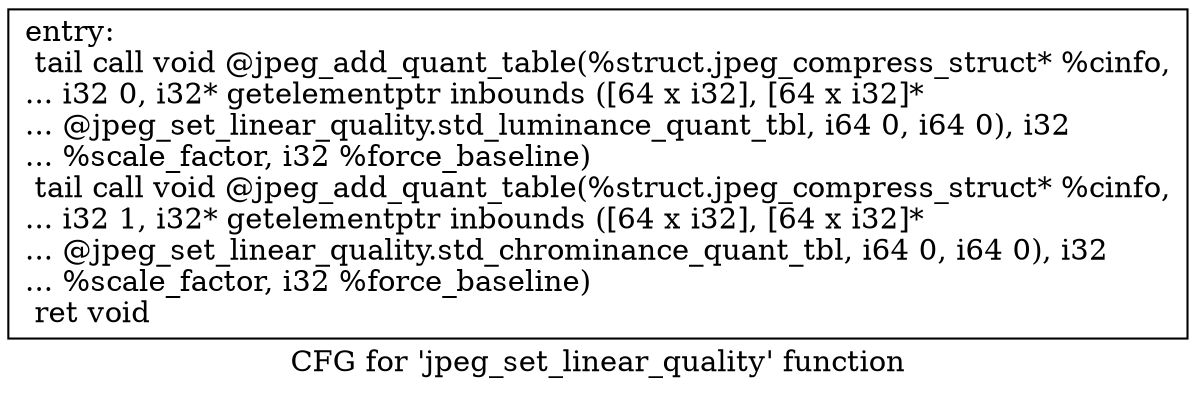 digraph "CFG for 'jpeg_set_linear_quality' function" {
	label="CFG for 'jpeg_set_linear_quality' function";

	Node0x66001c0 [shape=record,label="{entry:\l  tail call void @jpeg_add_quant_table(%struct.jpeg_compress_struct* %cinfo,\l... i32 0, i32* getelementptr inbounds ([64 x i32], [64 x i32]*\l... @jpeg_set_linear_quality.std_luminance_quant_tbl, i64 0, i64 0), i32\l... %scale_factor, i32 %force_baseline)\l  tail call void @jpeg_add_quant_table(%struct.jpeg_compress_struct* %cinfo,\l... i32 1, i32* getelementptr inbounds ([64 x i32], [64 x i32]*\l... @jpeg_set_linear_quality.std_chrominance_quant_tbl, i64 0, i64 0), i32\l... %scale_factor, i32 %force_baseline)\l  ret void\l}"];
}
